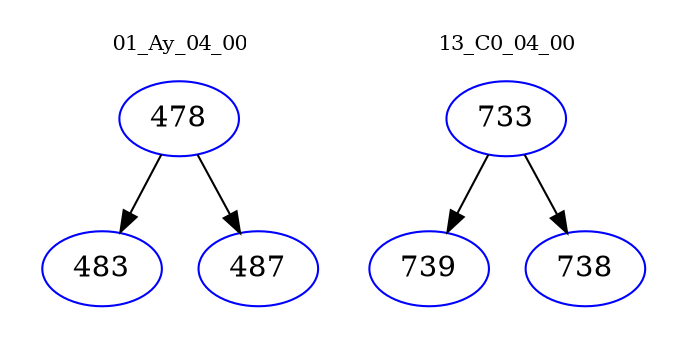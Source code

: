 digraph{
subgraph cluster_0 {
color = white
label = "01_Ay_04_00";
fontsize=10;
T0_478 [label="478", color="blue"]
T0_478 -> T0_483 [color="black"]
T0_483 [label="483", color="blue"]
T0_478 -> T0_487 [color="black"]
T0_487 [label="487", color="blue"]
}
subgraph cluster_1 {
color = white
label = "13_C0_04_00";
fontsize=10;
T1_733 [label="733", color="blue"]
T1_733 -> T1_739 [color="black"]
T1_739 [label="739", color="blue"]
T1_733 -> T1_738 [color="black"]
T1_738 [label="738", color="blue"]
}
}
